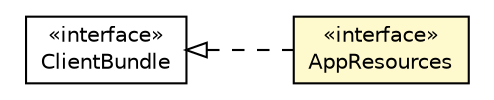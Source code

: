 #!/usr/local/bin/dot
#
# Class diagram 
# Generated by UMLGraph version R5_6-24-gf6e263 (http://www.umlgraph.org/)
#

digraph G {
	edge [fontname="Helvetica",fontsize=10,labelfontname="Helvetica",labelfontsize=10];
	node [fontname="Helvetica",fontsize=10,shape=plaintext];
	nodesep=0.25;
	ranksep=0.5;
	rankdir=LR;
	// com.gwtplatform.carstore.client.resources.AppResources
	c82745 [label=<<table title="com.gwtplatform.carstore.client.resources.AppResources" border="0" cellborder="1" cellspacing="0" cellpadding="2" port="p" bgcolor="lemonChiffon" href="./AppResources.html">
		<tr><td><table border="0" cellspacing="0" cellpadding="1">
<tr><td align="center" balign="center"> &#171;interface&#187; </td></tr>
<tr><td align="center" balign="center"> AppResources </td></tr>
		</table></td></tr>
		</table>>, URL="./AppResources.html", fontname="Helvetica", fontcolor="black", fontsize=10.0];
	//com.gwtplatform.carstore.client.resources.AppResources implements com.google.gwt.resources.client.ClientBundle
	c82821:p -> c82745:p [dir=back,arrowtail=empty,style=dashed];
	// com.google.gwt.resources.client.ClientBundle
	c82821 [label=<<table title="com.google.gwt.resources.client.ClientBundle" border="0" cellborder="1" cellspacing="0" cellpadding="2" port="p" href="http://google-web-toolkit.googlecode.com/svn/javadoc/latest/com/google/gwt/resources/client/ClientBundle.html">
		<tr><td><table border="0" cellspacing="0" cellpadding="1">
<tr><td align="center" balign="center"> &#171;interface&#187; </td></tr>
<tr><td align="center" balign="center"> ClientBundle </td></tr>
		</table></td></tr>
		</table>>, URL="http://google-web-toolkit.googlecode.com/svn/javadoc/latest/com/google/gwt/resources/client/ClientBundle.html", fontname="Helvetica", fontcolor="black", fontsize=10.0];
}

